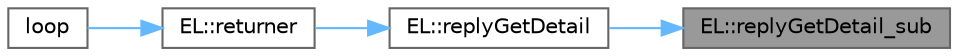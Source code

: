 digraph "EL::replyGetDetail_sub"
{
 // LATEX_PDF_SIZE
  bgcolor="transparent";
  edge [fontname=Helvetica,fontsize=10,labelfontname=Helvetica,labelfontsize=10];
  node [fontname=Helvetica,fontsize=10,shape=box,height=0.2,width=0.4];
  rankdir="RL";
  Node1 [label="EL::replyGetDetail_sub",height=0.2,width=0.4,color="gray40", fillcolor="grey60", style="filled", fontcolor="black",tooltip="EOJとEPCを指定したとき、そのプロパティ（EDT）はあるかチェックする内部関数"];
  Node1 -> Node2 [dir="back",color="steelblue1",style="solid"];
  Node2 [label="EL::replyGetDetail",height=0.2,width=0.4,color="grey40", fillcolor="white", style="filled",URL="$class_e_l.html#a7c323a2e5634104f38317521d4c0a239",tooltip="Getに対して複数OPCにも対応して返答する内部関数"];
  Node2 -> Node3 [dir="back",color="steelblue1",style="solid"];
  Node3 [label="EL::returner",height=0.2,width=0.4,color="grey40", fillcolor="white", style="filled",URL="$class_e_l.html#a54d6de75eb5743e2d80dbe81c93993ed",tooltip=" "];
  Node3 -> Node4 [dir="back",color="steelblue1",style="solid"];
  Node4 [label="loop",height=0.2,width=0.4,color="grey40", fillcolor="white", style="filled",URL="$main_8cpp.html#afe461d27b9c48d5921c00d521181f12f",tooltip=" "];
}
